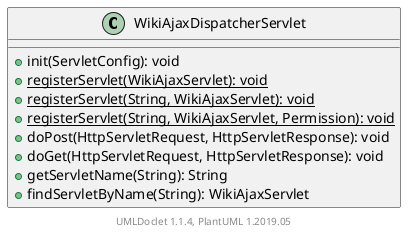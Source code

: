 @startuml

    class WikiAjaxDispatcherServlet [[WikiAjaxDispatcherServlet.html]] {
        +init(ServletConfig): void
        {static} +registerServlet(WikiAjaxServlet): void
        {static} +registerServlet(String, WikiAjaxServlet): void
        {static} +registerServlet(String, WikiAjaxServlet, Permission): void
        +doPost(HttpServletRequest, HttpServletResponse): void
        +doGet(HttpServletRequest, HttpServletResponse): void
        +getServletName(String): String
        +findServletByName(String): WikiAjaxServlet
    }


    center footer UMLDoclet 1.1.4, PlantUML 1.2019.05
@enduml
